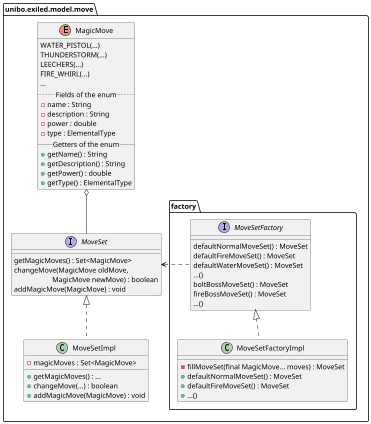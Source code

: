 @startuml
scale 0.50
set separator none
package unibo.exiled.model.move
{
    enum MagicMove{
        {field} WATER_PISTOL(...)
        {field} THUNDERSTORM(...)
        {field} LEECHERS(...)
        {field} FIRE_WHIRL(...)
        {field} ...
        .. Fields of the enum ..
        - name : String
        - description : String
        - power : double
        - type : ElementalType
        __ Getters of the enum __
        + getName() : String
        + getDescription() : String
        + getPower() : double
        + getType() : ElementalType
    }
    interface MoveSet {
        getMagicMoves() : Set<MagicMove>
        changeMove(MagicMove oldMove,\n                     MagicMove newMove) : boolean
        addMagicMove(MagicMove) : void
    }
    class MoveSetImpl implements MoveSet{
        - magicMoves : Set<MagicMove>
        + getMagicMoves() : ...
        + changeMove(...) : boolean
        + addMagicMove(MagicMove) : void
    }
    package factory{
        interface MoveSetFactory {
            defaultNormalMoveSet() : MoveSet
            defaultFireMoveSet() : MoveSet
            defaultWaterMoveSet() : MoveSet
            ...()
            boltBossMoveSet() : MoveSet
            fireBossMoveSet() : MoveSet
            ...()
        }
        class MoveSetFactoryImpl implements MoveSetFactory {
            - fillMoveSet(final MagicMove... moves) : MoveSet
            + defaultNormalMoveSet() : MoveSet
            + defaultFireMoveSet() : MoveSet
            +...()
        }
    }
}
MoveSet <. MoveSetFactory
MagicMove o-- MoveSet
@enduml